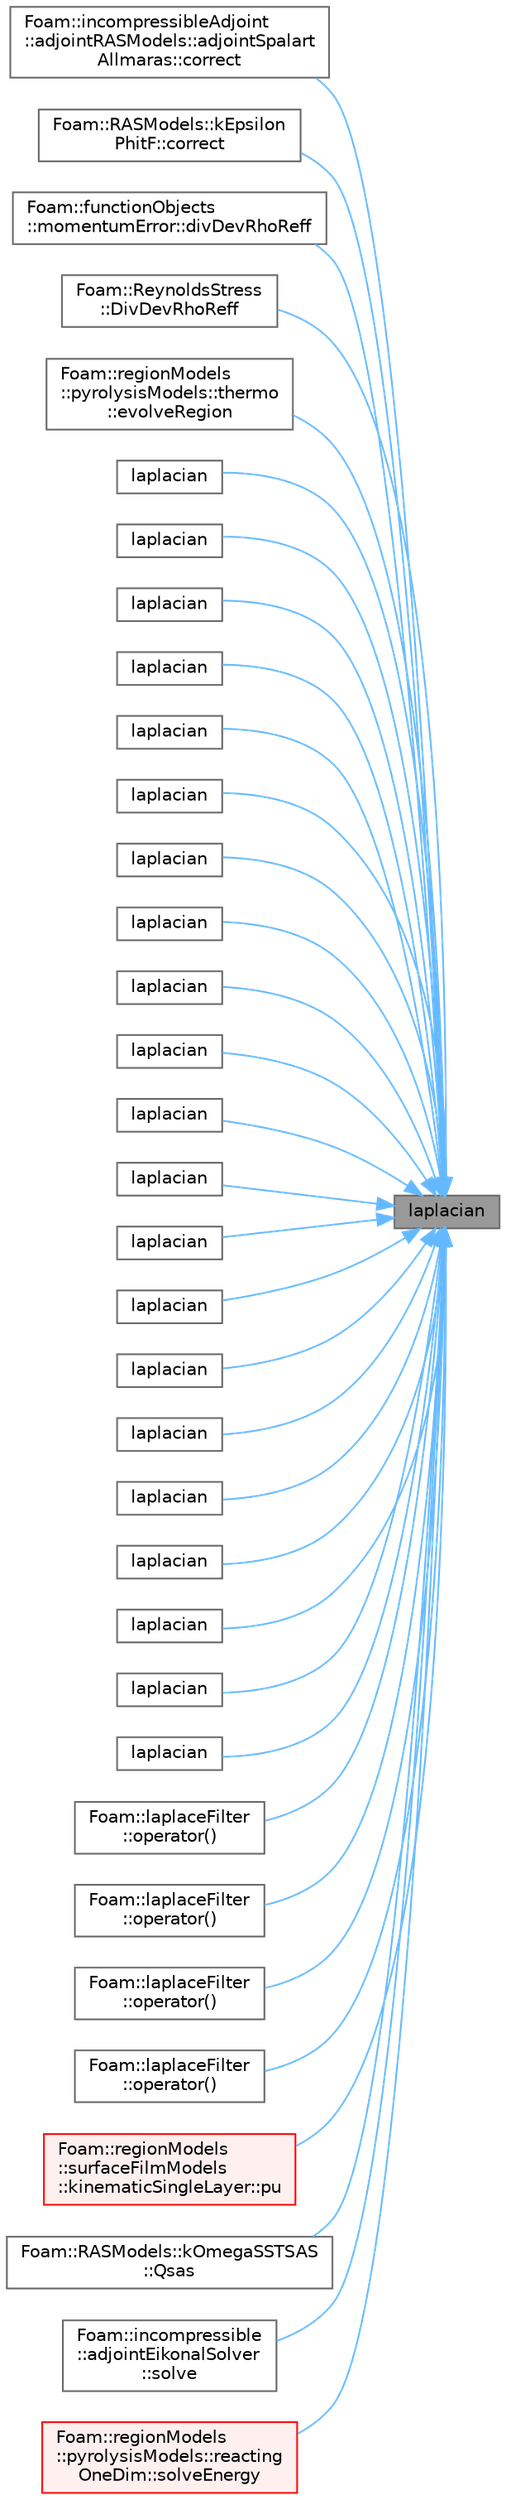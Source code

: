 digraph "laplacian"
{
 // LATEX_PDF_SIZE
  bgcolor="transparent";
  edge [fontname=Helvetica,fontsize=10,labelfontname=Helvetica,labelfontsize=10];
  node [fontname=Helvetica,fontsize=10,shape=box,height=0.2,width=0.4];
  rankdir="RL";
  Node1 [id="Node000001",label="laplacian",height=0.2,width=0.4,color="gray40", fillcolor="grey60", style="filled", fontcolor="black",tooltip=" "];
  Node1 -> Node2 [id="edge1_Node000001_Node000002",dir="back",color="steelblue1",style="solid",tooltip=" "];
  Node2 [id="Node000002",label="Foam::incompressibleAdjoint\l::adjointRASModels::adjointSpalart\lAllmaras::correct",height=0.2,width=0.4,color="grey40", fillcolor="white", style="filled",URL="$classFoam_1_1incompressibleAdjoint_1_1adjointRASModels_1_1adjointSpalartAllmaras.html#a3ae44b28050c3aa494c1d8e18cf618c1",tooltip=" "];
  Node1 -> Node3 [id="edge2_Node000001_Node000003",dir="back",color="steelblue1",style="solid",tooltip=" "];
  Node3 [id="Node000003",label="Foam::RASModels::kEpsilon\lPhitF::correct",height=0.2,width=0.4,color="grey40", fillcolor="white", style="filled",URL="$classFoam_1_1RASModels_1_1kEpsilonPhitF.html#a3ae44b28050c3aa494c1d8e18cf618c1",tooltip=" "];
  Node1 -> Node4 [id="edge3_Node000001_Node000004",dir="back",color="steelblue1",style="solid",tooltip=" "];
  Node4 [id="Node000004",label="Foam::functionObjects\l::momentumError::divDevRhoReff",height=0.2,width=0.4,color="grey40", fillcolor="white", style="filled",URL="$classFoam_1_1functionObjects_1_1momentumError.html#a9d2c6d79f4111210f4e399f55369a0f0",tooltip=" "];
  Node1 -> Node5 [id="edge4_Node000001_Node000005",dir="back",color="steelblue1",style="solid",tooltip=" "];
  Node5 [id="Node000005",label="Foam::ReynoldsStress\l::DivDevRhoReff",height=0.2,width=0.4,color="grey40", fillcolor="white", style="filled",URL="$classFoam_1_1ReynoldsStress.html#a1197dc2462376df42f3e025f11e2aa49",tooltip=" "];
  Node1 -> Node6 [id="edge5_Node000001_Node000006",dir="back",color="steelblue1",style="solid",tooltip=" "];
  Node6 [id="Node000006",label="Foam::regionModels\l::pyrolysisModels::thermo\l::evolveRegion",height=0.2,width=0.4,color="grey40", fillcolor="white", style="filled",URL="$classFoam_1_1regionModels_1_1pyrolysisModels_1_1thermo.html#afde8f52457f90e83a4eaf49755c19ec9",tooltip=" "];
  Node1 -> Node7 [id="edge6_Node000001_Node000007",dir="back",color="steelblue1",style="solid",tooltip=" "];
  Node7 [id="Node000007",label="laplacian",height=0.2,width=0.4,color="grey40", fillcolor="white", style="filled",URL="$namespaceFoam_1_1fvc.html#a49280d593e4297eb38e3f19c2c468536",tooltip=" "];
  Node1 -> Node8 [id="edge7_Node000001_Node000008",dir="back",color="steelblue1",style="solid",tooltip=" "];
  Node8 [id="Node000008",label="laplacian",height=0.2,width=0.4,color="grey40", fillcolor="white", style="filled",URL="$namespaceFoam_1_1fvc.html#af9c25266076e6988823cc4c9051963e3",tooltip=" "];
  Node1 -> Node9 [id="edge8_Node000001_Node000009",dir="back",color="steelblue1",style="solid",tooltip=" "];
  Node9 [id="Node000009",label="laplacian",height=0.2,width=0.4,color="grey40", fillcolor="white", style="filled",URL="$namespaceFoam_1_1fvc.html#a64b82b263095ff331da282b58350b7fc",tooltip=" "];
  Node1 -> Node10 [id="edge9_Node000001_Node000010",dir="back",color="steelblue1",style="solid",tooltip=" "];
  Node10 [id="Node000010",label="laplacian",height=0.2,width=0.4,color="grey40", fillcolor="white", style="filled",URL="$namespaceFoam_1_1fvc.html#abc54737698a0e85ee3c6ee351fa0c3ce",tooltip=" "];
  Node1 -> Node11 [id="edge10_Node000001_Node000011",dir="back",color="steelblue1",style="solid",tooltip=" "];
  Node11 [id="Node000011",label="laplacian",height=0.2,width=0.4,color="grey40", fillcolor="white", style="filled",URL="$namespaceFoam_1_1fvc.html#ae6250eea375b5ed64f3d7298eb2f2ba8",tooltip=" "];
  Node1 -> Node12 [id="edge11_Node000001_Node000012",dir="back",color="steelblue1",style="solid",tooltip=" "];
  Node12 [id="Node000012",label="laplacian",height=0.2,width=0.4,color="grey40", fillcolor="white", style="filled",URL="$namespaceFoam_1_1fvc.html#a641ca7ab3c385d1caa765ddac43e47cb",tooltip=" "];
  Node1 -> Node13 [id="edge12_Node000001_Node000013",dir="back",color="steelblue1",style="solid",tooltip=" "];
  Node13 [id="Node000013",label="laplacian",height=0.2,width=0.4,color="grey40", fillcolor="white", style="filled",URL="$namespaceFoam_1_1fvc.html#aa1bf76eb56287a54ef9be4352c04ce7e",tooltip=" "];
  Node1 -> Node14 [id="edge13_Node000001_Node000014",dir="back",color="steelblue1",style="solid",tooltip=" "];
  Node14 [id="Node000014",label="laplacian",height=0.2,width=0.4,color="grey40", fillcolor="white", style="filled",URL="$namespaceFoam_1_1fvc.html#a559b31e7514a2c1250793e1624ed71c3",tooltip=" "];
  Node1 -> Node15 [id="edge14_Node000001_Node000015",dir="back",color="steelblue1",style="solid",tooltip=" "];
  Node15 [id="Node000015",label="laplacian",height=0.2,width=0.4,color="grey40", fillcolor="white", style="filled",URL="$namespaceFoam_1_1fvc.html#a7d91eb03cad6115080150caef780a24a",tooltip=" "];
  Node1 -> Node16 [id="edge15_Node000001_Node000016",dir="back",color="steelblue1",style="solid",tooltip=" "];
  Node16 [id="Node000016",label="laplacian",height=0.2,width=0.4,color="grey40", fillcolor="white", style="filled",URL="$namespaceFoam_1_1fvc.html#adafb8fb07ee573d6712179f36e9b7b4d",tooltip=" "];
  Node1 -> Node17 [id="edge16_Node000001_Node000017",dir="back",color="steelblue1",style="solid",tooltip=" "];
  Node17 [id="Node000017",label="laplacian",height=0.2,width=0.4,color="grey40", fillcolor="white", style="filled",URL="$namespaceFoam_1_1fvc.html#a19a27c4ab949973609d71cd5aa7ea487",tooltip=" "];
  Node1 -> Node18 [id="edge17_Node000001_Node000018",dir="back",color="steelblue1",style="solid",tooltip=" "];
  Node18 [id="Node000018",label="laplacian",height=0.2,width=0.4,color="grey40", fillcolor="white", style="filled",URL="$namespaceFoam_1_1fvc.html#a47d8b657fc828aef3446a71bcdb896fd",tooltip=" "];
  Node1 -> Node19 [id="edge18_Node000001_Node000019",dir="back",color="steelblue1",style="solid",tooltip=" "];
  Node19 [id="Node000019",label="laplacian",height=0.2,width=0.4,color="grey40", fillcolor="white", style="filled",URL="$namespaceFoam_1_1fvc.html#a61b4d252a1078b27f9e08dbea4b55e7b",tooltip=" "];
  Node1 -> Node20 [id="edge19_Node000001_Node000020",dir="back",color="steelblue1",style="solid",tooltip=" "];
  Node20 [id="Node000020",label="laplacian",height=0.2,width=0.4,color="grey40", fillcolor="white", style="filled",URL="$namespaceFoam_1_1fvc.html#ab514a756471cf1b956f55f18c685b99c",tooltip=" "];
  Node1 -> Node21 [id="edge20_Node000001_Node000021",dir="back",color="steelblue1",style="solid",tooltip=" "];
  Node21 [id="Node000021",label="laplacian",height=0.2,width=0.4,color="grey40", fillcolor="white", style="filled",URL="$namespaceFoam_1_1fvc.html#aef563fe40812fa6fcdaa2618ce1bb0ae",tooltip=" "];
  Node1 -> Node22 [id="edge21_Node000001_Node000022",dir="back",color="steelblue1",style="solid",tooltip=" "];
  Node22 [id="Node000022",label="laplacian",height=0.2,width=0.4,color="grey40", fillcolor="white", style="filled",URL="$namespaceFoam_1_1fvc.html#a525e742c7abfb8e8ecf7c188d944cf67",tooltip=" "];
  Node1 -> Node23 [id="edge22_Node000001_Node000023",dir="back",color="steelblue1",style="solid",tooltip=" "];
  Node23 [id="Node000023",label="laplacian",height=0.2,width=0.4,color="grey40", fillcolor="white", style="filled",URL="$namespaceFoam_1_1fvc.html#a8646bccccaa4ad4cbc6fb3672e956b19",tooltip=" "];
  Node1 -> Node24 [id="edge23_Node000001_Node000024",dir="back",color="steelblue1",style="solid",tooltip=" "];
  Node24 [id="Node000024",label="laplacian",height=0.2,width=0.4,color="grey40", fillcolor="white", style="filled",URL="$namespaceFoam_1_1fvc.html#a5fe168b097008f6bfadcc2288ad0f23b",tooltip=" "];
  Node1 -> Node25 [id="edge24_Node000001_Node000025",dir="back",color="steelblue1",style="solid",tooltip=" "];
  Node25 [id="Node000025",label="laplacian",height=0.2,width=0.4,color="grey40", fillcolor="white", style="filled",URL="$namespaceFoam_1_1fvc.html#a9a885cdc32cc389bc0a4ab357e0fb661",tooltip=" "];
  Node1 -> Node26 [id="edge25_Node000001_Node000026",dir="back",color="steelblue1",style="solid",tooltip=" "];
  Node26 [id="Node000026",label="laplacian",height=0.2,width=0.4,color="grey40", fillcolor="white", style="filled",URL="$namespaceFoam_1_1fvc.html#ac88f383559ef5c40ed5ac7a8ddbeacc3",tooltip=" "];
  Node1 -> Node27 [id="edge26_Node000001_Node000027",dir="back",color="steelblue1",style="solid",tooltip=" "];
  Node27 [id="Node000027",label="laplacian",height=0.2,width=0.4,color="grey40", fillcolor="white", style="filled",URL="$namespaceFoam_1_1fvc.html#a68757bc85dfa76c0383a4b72ba9dae95",tooltip=" "];
  Node1 -> Node28 [id="edge27_Node000001_Node000028",dir="back",color="steelblue1",style="solid",tooltip=" "];
  Node28 [id="Node000028",label="Foam::laplaceFilter\l::operator()",height=0.2,width=0.4,color="grey40", fillcolor="white", style="filled",URL="$classFoam_1_1laplaceFilter.html#a57f485be4b718f128b5c974aea60a703",tooltip=" "];
  Node1 -> Node29 [id="edge28_Node000001_Node000029",dir="back",color="steelblue1",style="solid",tooltip=" "];
  Node29 [id="Node000029",label="Foam::laplaceFilter\l::operator()",height=0.2,width=0.4,color="grey40", fillcolor="white", style="filled",URL="$classFoam_1_1laplaceFilter.html#a73fe195c24e2c9c44594a426926a4f26",tooltip=" "];
  Node1 -> Node30 [id="edge29_Node000001_Node000030",dir="back",color="steelblue1",style="solid",tooltip=" "];
  Node30 [id="Node000030",label="Foam::laplaceFilter\l::operator()",height=0.2,width=0.4,color="grey40", fillcolor="white", style="filled",URL="$classFoam_1_1laplaceFilter.html#a09837db659ad2ae061756f47b021383a",tooltip=" "];
  Node1 -> Node31 [id="edge30_Node000001_Node000031",dir="back",color="steelblue1",style="solid",tooltip=" "];
  Node31 [id="Node000031",label="Foam::laplaceFilter\l::operator()",height=0.2,width=0.4,color="grey40", fillcolor="white", style="filled",URL="$classFoam_1_1laplaceFilter.html#a1aa2d7b3783d8556966ea1481eb4b54d",tooltip=" "];
  Node1 -> Node32 [id="edge31_Node000001_Node000032",dir="back",color="steelblue1",style="solid",tooltip=" "];
  Node32 [id="Node000032",label="Foam::regionModels\l::surfaceFilmModels\l::kinematicSingleLayer::pu",height=0.2,width=0.4,color="red", fillcolor="#FFF0F0", style="filled",URL="$classFoam_1_1regionModels_1_1surfaceFilmModels_1_1kinematicSingleLayer.html#af857966cb5b12af455a84af2f9f65b98",tooltip=" "];
  Node1 -> Node37 [id="edge32_Node000001_Node000037",dir="back",color="steelblue1",style="solid",tooltip=" "];
  Node37 [id="Node000037",label="Foam::RASModels::kOmegaSSTSAS\l::Qsas",height=0.2,width=0.4,color="grey40", fillcolor="white", style="filled",URL="$classFoam_1_1RASModels_1_1kOmegaSSTSAS.html#aa60c947284ed701b5f5708d25d1808b5",tooltip=" "];
  Node1 -> Node38 [id="edge33_Node000001_Node000038",dir="back",color="steelblue1",style="solid",tooltip=" "];
  Node38 [id="Node000038",label="Foam::incompressible\l::adjointEikonalSolver\l::solve",height=0.2,width=0.4,color="grey40", fillcolor="white", style="filled",URL="$classFoam_1_1incompressible_1_1adjointEikonalSolver.html#af7d39f0eac0af0ed5785935ac72a1e7d",tooltip=" "];
  Node1 -> Node39 [id="edge34_Node000001_Node000039",dir="back",color="steelblue1",style="solid",tooltip=" "];
  Node39 [id="Node000039",label="Foam::regionModels\l::pyrolysisModels::reacting\lOneDim::solveEnergy",height=0.2,width=0.4,color="red", fillcolor="#FFF0F0", style="filled",URL="$classFoam_1_1regionModels_1_1pyrolysisModels_1_1reactingOneDim.html#a533e6e7fb2c00cd976a89d545355000c",tooltip=" "];
}
